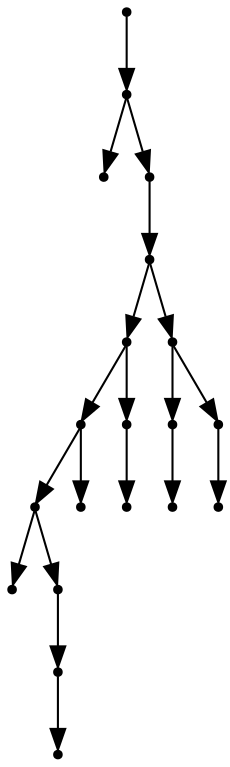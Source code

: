 digraph {
  19 [shape=point];
  18 [shape=point];
  0 [shape=point];
  17 [shape=point];
  16 [shape=point];
  10 [shape=point];
  7 [shape=point];
  5 [shape=point];
  1 [shape=point];
  4 [shape=point];
  3 [shape=point];
  2 [shape=point];
  6 [shape=point];
  9 [shape=point];
  8 [shape=point];
  15 [shape=point];
  12 [shape=point];
  11 [shape=point];
  14 [shape=point];
  13 [shape=point];
19 -> 18;
18 -> 0;
18 -> 17;
17 -> 16;
16 -> 10;
10 -> 7;
7 -> 5;
5 -> 1;
5 -> 4;
4 -> 3;
3 -> 2;
7 -> 6;
10 -> 9;
9 -> 8;
16 -> 15;
15 -> 12;
12 -> 11;
15 -> 14;
14 -> 13;
}
